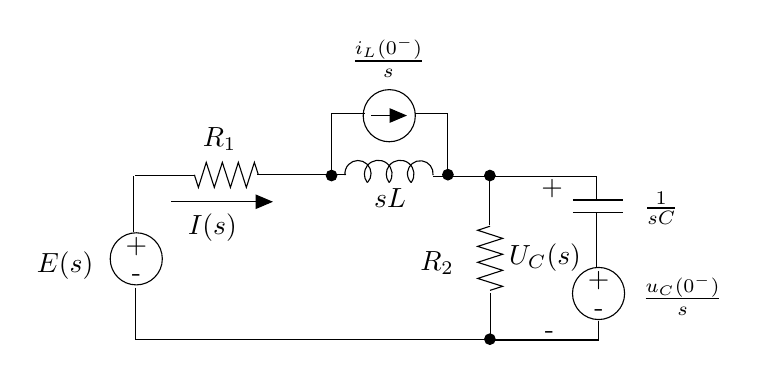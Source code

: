 \begin{tikzpicture}[y=-1cm]
\sf
\draw[black] (3.071,3.18) -- (3.02,3.022) -- (2.918,3.34) -- (2.816,3.022) -- (2.716,3.34) -- (2.613,3.022) -- (2.511,3.34) -- (2.409,3.022) -- (2.309,3.34) -- (2.258,3.18);
\draw[black] (6.013,3.833) -- (5.856,3.884) -- (6.173,3.987) -- (5.856,4.089) -- (6.173,4.189) -- (5.856,4.291) -- (6.173,4.393) -- (5.856,4.496) -- (6.173,4.596) -- (6.013,4.647);
\draw[black] (1.52,4.247) circle (0.331cm);
\path (1.52,4.176) node[text=black,anchor=base] {+};
\path (1.524,4.538) node[text=black,anchor=base] {-};
\draw[arrows=-triangle 45,black] (4.502,2.427) -- (4.958,2.427);
\draw[black] (7.391,4.687) circle (0.331cm);
\path (7.391,4.616) node[text=black,anchor=base] {+};
\path (7.396,4.978) node[text=black,anchor=base] {-};
\filldraw[black] (6.011,3.189) circle (0.067cm);
\filldraw[black] (6.011,5.267) circle (0.067cm);
\filldraw[black] (5.478,3.178) circle (0.067cm);
\filldraw[black] (4,3.189) circle (0.067cm);
\draw[black] (6.011,3.178) -- (6.011,3.811);
\draw[black] (4.189,3.178) -- (3.056,3.178);
\draw[black] (5.289,3.2) -- (6.033,3.2);
\draw[black] (3.078,3.178) -- cycle;
\draw[arrows=-triangle 45,black] (1.967,3.522) -- (3.256,3.522);
\draw[black] (1.511,4.611) -- (1.511,5.267) -- (6.022,5.267) -- (6.022,4.678);
\draw[black] (7.367,3.5) -- (7.367,3.2) -- (6.011,3.2);
\draw[black] (7.389,5.033) -- (7.389,5.278) -- (6.033,5.278);
\draw[black] (1.489,3.911) -- (1.489,3.2);
\draw[black] (4,3.189) -- (4,2.4) -- (4.422,2.4);
\draw[black] (5.478,3.189) -- (5.478,2.4) -- (5.056,2.4);
\draw[black] (7.367,3.667) -- (7.367,4.356);
\path (2.578,2.822) node[text=black,anchor=base] {$R_1$};
\path (2.489,3.933) node[text=black,anchor=base] {$I(s)$};
\path (1.1,4.422) node[text=black,anchor=base east] {$E(s)$};
\path (4.744,3.589) node[text=black,anchor=base] {$sL$};
\path (5.678,4.389) node[text=black,anchor=base east] {$R_2$};
\path (7.844,3.689) node[text=black,anchor=base west] {$\frac{1}{sC}$};
\path (6.8,3.444) node[text=black,anchor=base] {+};
\path (6.767,5.256) node[text=black,anchor=base] {-};
\path (7.822,4.844) node[text=black,anchor=base west] {$\frac{u_C(0^-)}{s}$};
\path (4.722,1.822) node[text=black,anchor=base] {$\frac{i_L(0^-)}{s}$};
\path (6.711,4.322) node[text=black,anchor=base] {$U_C(s)$};
\draw[black] (4.733,2.429) circle (0.331cm);
\draw (4.593,3.171) +(38:0.176) arc (38:-217:0.176);
\draw (4.871,3.171) +(38:0.176) arc (38:-217:0.176);
\draw (5.127,3.164) +(7:0.163) arc (7:-224:0.163);
\draw (4.336,3.164) +(44:0.166) arc (44:-187:0.166);
\draw (5.289,3.184) -- cycle;
\draw (7.064,3.5) -- (7.7,3.5);
\draw (7.064,3.656) -- (7.7,3.656);
\draw (2.256,3.184) -- (1.498,3.184);

\end{tikzpicture}%

%% Configure (x)emacs for this file ...
%% Local Variables:
%% mode: latex
%% End:
